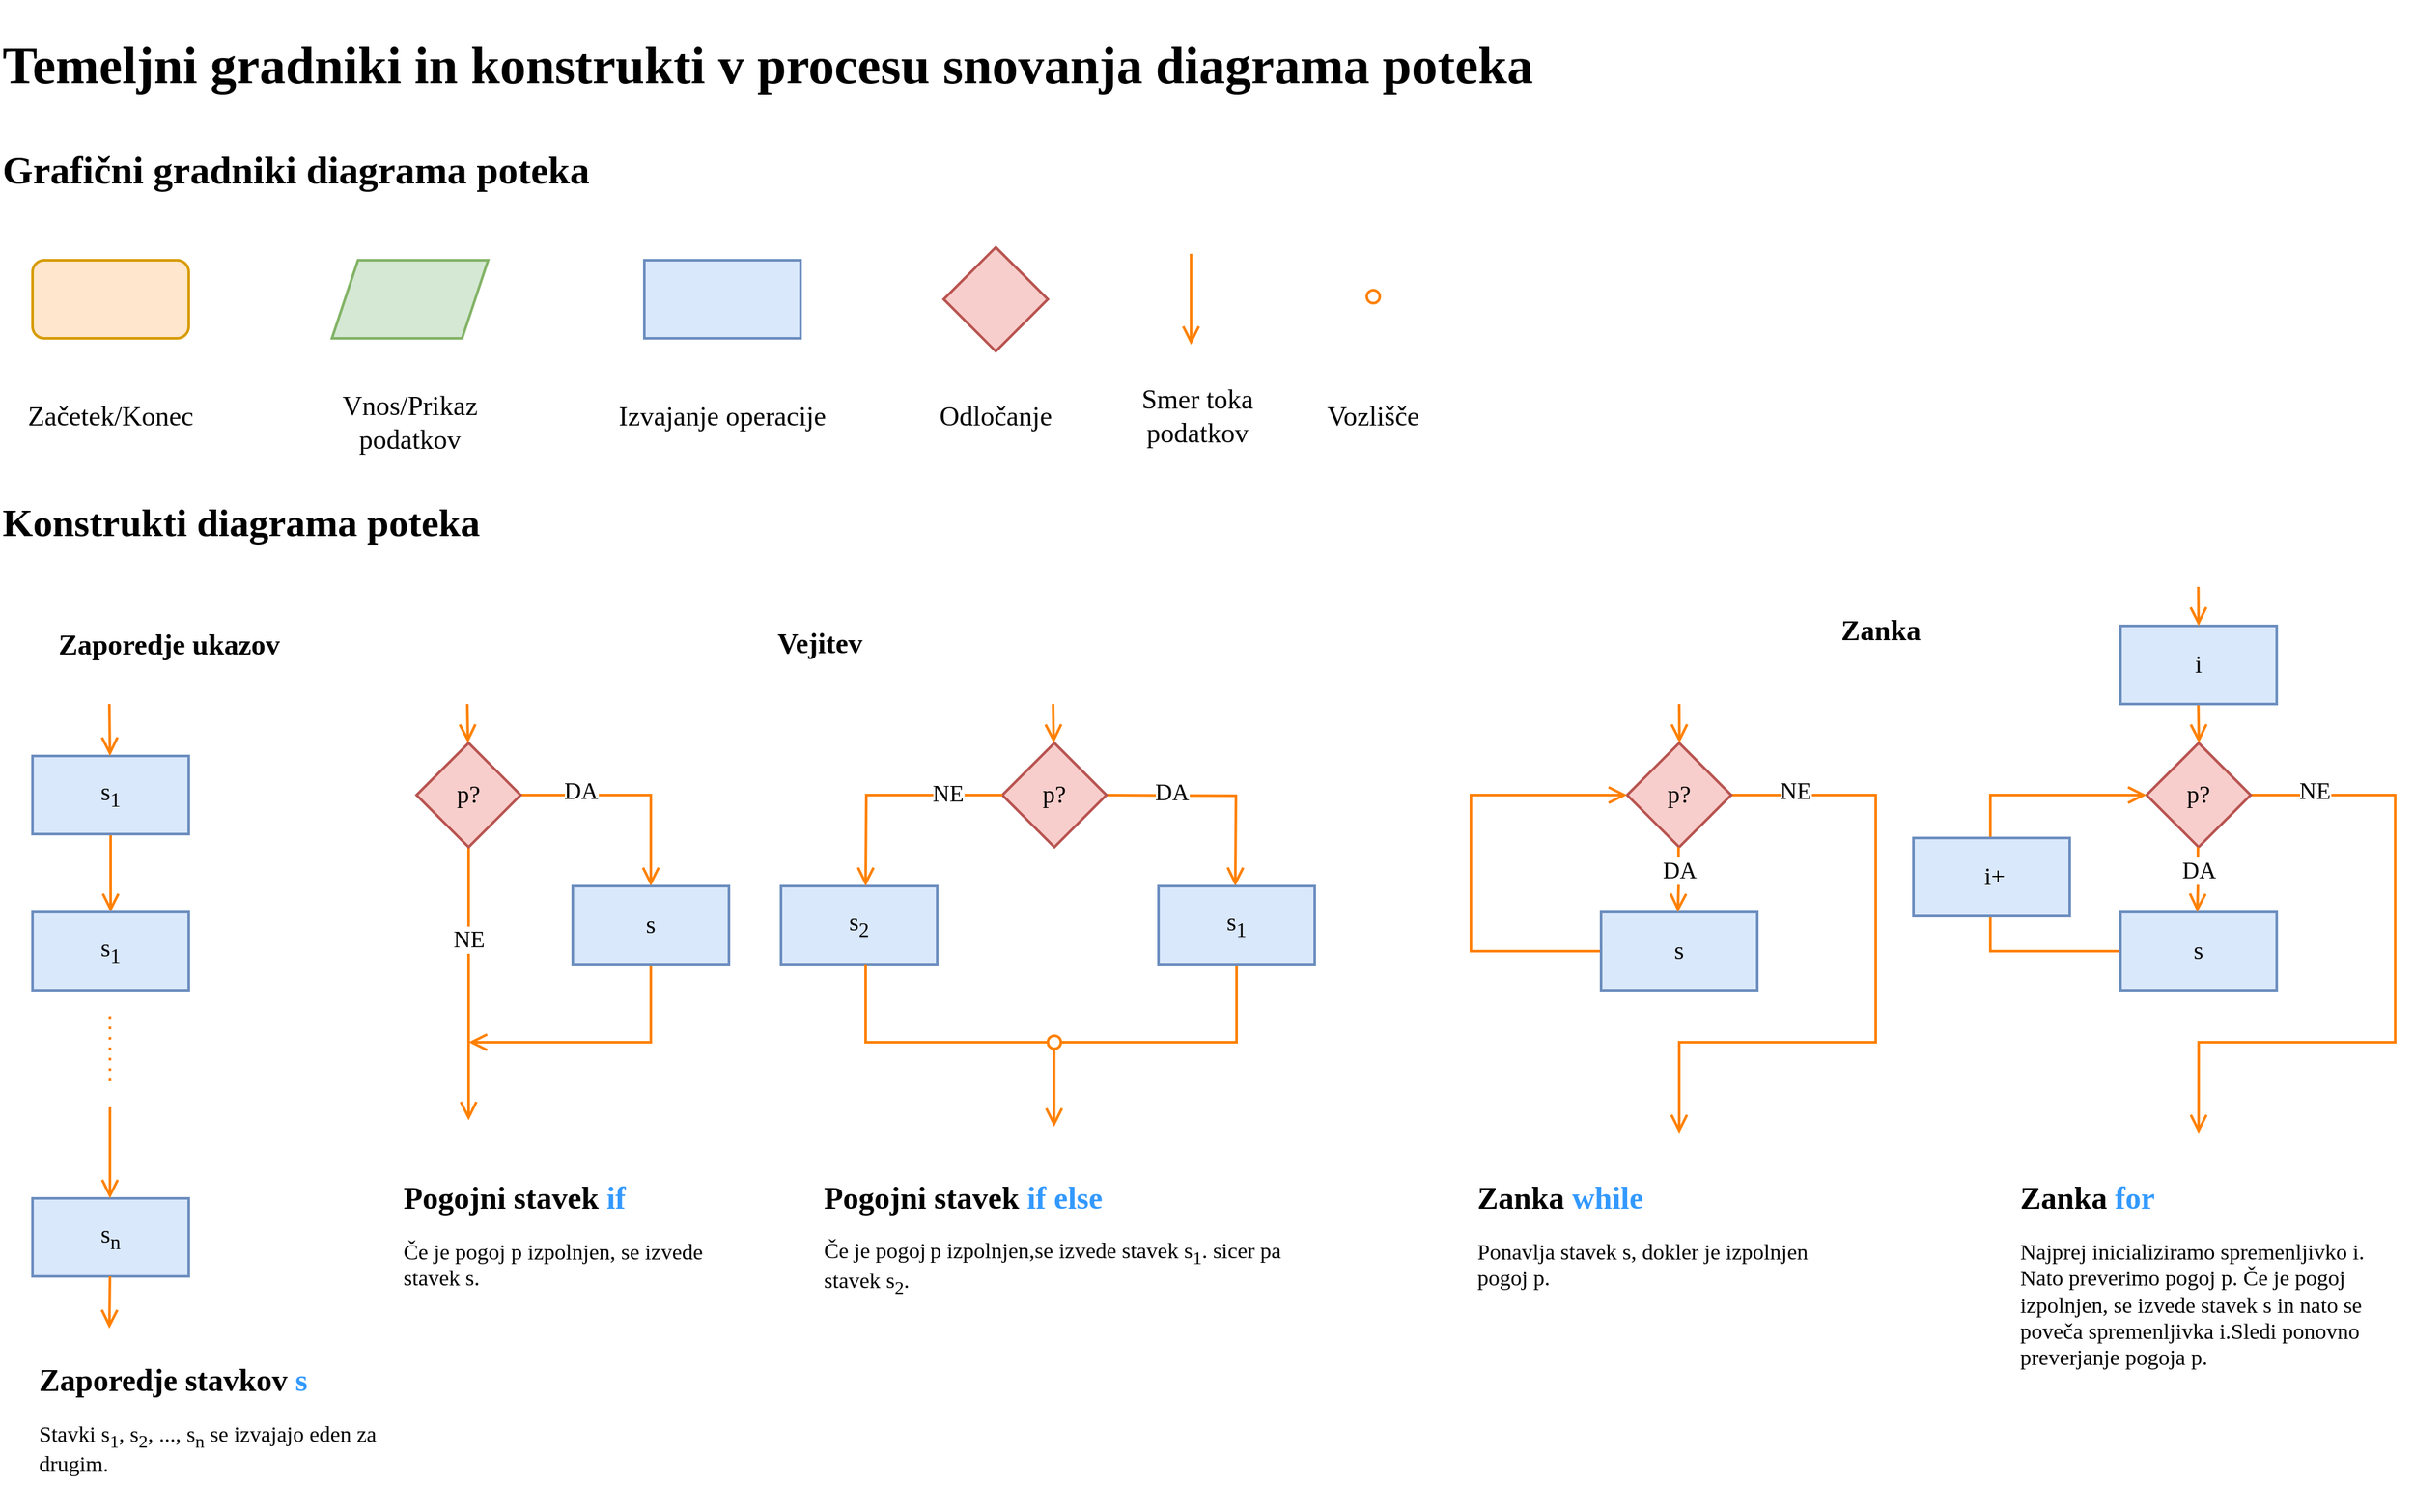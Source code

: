 <mxfile version="22.0.4" type="github">
  <diagram name="Page-1" id="xmLucLTNDA9fvizqHUl4">
    <mxGraphModel dx="2149" dy="1356" grid="1" gridSize="10" guides="1" tooltips="1" connect="1" arrows="1" fold="1" page="1" pageScale="1" pageWidth="1920" pageHeight="1200" math="0" shadow="0">
      <root>
        <mxCell id="0" />
        <mxCell id="1" parent="0" />
        <mxCell id="g0E_oPUi4hRpqpy96bWl-1" value="Temeljni gradniki in konstrukti v procesu snovanja diagrama poteka" style="text;html=1;strokeColor=none;fillColor=none;align=left;verticalAlign=middle;whiteSpace=wrap;rounded=0;fontFamily=Sono;fontSource=https%3A%2F%2Ffonts.googleapis.com%2Fcss%3Ffamily%3DSono;fontSize=40;fontStyle=1" parent="1" vertex="1">
          <mxGeometry x="40" width="1840" height="100" as="geometry" />
        </mxCell>
        <mxCell id="g0E_oPUi4hRpqpy96bWl-4" value="" style="rounded=0;whiteSpace=wrap;html=1;strokeWidth=2;fillColor=#dae8fc;strokeColor=#6c8ebf;" parent="1" vertex="1">
          <mxGeometry x="535" y="200" width="120" height="60" as="geometry" />
        </mxCell>
        <mxCell id="g0E_oPUi4hRpqpy96bWl-5" value="" style="rhombus;whiteSpace=wrap;html=1;fillColor=#f8cecc;strokeColor=#b85450;strokeWidth=2;" parent="1" vertex="1">
          <mxGeometry x="765" y="190" width="80" height="80" as="geometry" />
        </mxCell>
        <mxCell id="g0E_oPUi4hRpqpy96bWl-6" value="" style="endArrow=open;html=1;rounded=0;endSize=10;startSize=10;endFill=0;strokeWidth=2;strokeColor=#FF8000;" parent="1" edge="1">
          <mxGeometry width="50" height="50" relative="1" as="geometry">
            <mxPoint x="955" y="195" as="sourcePoint" />
            <mxPoint x="955" y="265" as="targetPoint" />
          </mxGeometry>
        </mxCell>
        <mxCell id="g0E_oPUi4hRpqpy96bWl-7" value="" style="shape=parallelogram;perimeter=parallelogramPerimeter;whiteSpace=wrap;html=1;fixedSize=1;strokeWidth=2;fillColor=#d5e8d4;strokeColor=#82b366;" parent="1" vertex="1">
          <mxGeometry x="295" y="200" width="120" height="60" as="geometry" />
        </mxCell>
        <mxCell id="g0E_oPUi4hRpqpy96bWl-8" value="" style="rounded=1;whiteSpace=wrap;html=1;strokeWidth=2;fillColor=#ffe6cc;strokeColor=#d79b00;" parent="1" vertex="1">
          <mxGeometry x="65" y="200" width="120" height="60" as="geometry" />
        </mxCell>
        <mxCell id="g0E_oPUi4hRpqpy96bWl-10" value="Začetek/Konec" style="text;html=1;strokeColor=none;fillColor=none;align=center;verticalAlign=middle;whiteSpace=wrap;rounded=0;fontSize=21;fontFamily=Sono;fontSource=https%3A%2F%2Ffonts.googleapis.com%2Fcss%3Ffamily%3DSono;" parent="1" vertex="1">
          <mxGeometry x="40" y="300" width="170" height="40" as="geometry" />
        </mxCell>
        <mxCell id="g0E_oPUi4hRpqpy96bWl-12" value="Vnos/Prikaz&lt;br style=&quot;font-size: 21px;&quot;&gt;podatkov" style="text;html=1;strokeColor=none;fillColor=none;align=center;verticalAlign=middle;whiteSpace=wrap;rounded=0;fontSize=21;fontFamily=Sono;fontSource=https%3A%2F%2Ffonts.googleapis.com%2Fcss%3Ffamily%3DSono;" parent="1" vertex="1">
          <mxGeometry x="270" y="300" width="170" height="50" as="geometry" />
        </mxCell>
        <mxCell id="g0E_oPUi4hRpqpy96bWl-13" value="Izvajanje operacije" style="text;html=1;strokeColor=none;fillColor=none;align=center;verticalAlign=middle;whiteSpace=wrap;rounded=0;fontSize=21;fontFamily=Sono;fontSource=https%3A%2F%2Ffonts.googleapis.com%2Fcss%3Ffamily%3DSono;" parent="1" vertex="1">
          <mxGeometry x="510" y="300" width="170" height="40" as="geometry" />
        </mxCell>
        <mxCell id="g0E_oPUi4hRpqpy96bWl-14" value="Odločanje" style="text;html=1;strokeColor=none;fillColor=none;align=center;verticalAlign=middle;whiteSpace=wrap;rounded=0;fontSize=21;fontFamily=Sono;fontSource=https%3A%2F%2Ffonts.googleapis.com%2Fcss%3Ffamily%3DSono;" parent="1" vertex="1">
          <mxGeometry x="720" y="300" width="170" height="40" as="geometry" />
        </mxCell>
        <mxCell id="g0E_oPUi4hRpqpy96bWl-15" value="Smer toka podatkov" style="text;html=1;strokeColor=none;fillColor=none;align=center;verticalAlign=middle;whiteSpace=wrap;rounded=0;fontSize=21;fontFamily=Sono;fontSource=https%3A%2F%2Ffonts.googleapis.com%2Fcss%3Ffamily%3DSono;" parent="1" vertex="1">
          <mxGeometry x="875" y="300" width="170" height="40" as="geometry" />
        </mxCell>
        <mxCell id="g0E_oPUi4hRpqpy96bWl-16" value="Grafični gradniki diagrama poteka" style="text;html=1;strokeColor=none;fillColor=none;align=left;verticalAlign=middle;whiteSpace=wrap;rounded=0;fontFamily=Sono;fontSource=https%3A%2F%2Ffonts.googleapis.com%2Fcss%3Ffamily%3DSono;fontSize=30;fontStyle=1" parent="1" vertex="1">
          <mxGeometry x="40" y="80" width="680" height="100" as="geometry" />
        </mxCell>
        <mxCell id="g0E_oPUi4hRpqpy96bWl-20" style="edgeStyle=orthogonalEdgeStyle;rounded=0;orthogonalLoop=1;jettySize=auto;html=1;entryX=0.5;entryY=0;entryDx=0;entryDy=0;strokeWidth=2;endSize=10;startSize=10;endArrow=open;endFill=0;strokeColor=#FF8000;" parent="1" source="g0E_oPUi4hRpqpy96bWl-17" target="g0E_oPUi4hRpqpy96bWl-18" edge="1">
          <mxGeometry relative="1" as="geometry" />
        </mxCell>
        <mxCell id="g0E_oPUi4hRpqpy96bWl-17" value="&lt;font style=&quot;font-size: 19px;&quot; data-font-src=&quot;https://fonts.googleapis.com/css?family=Source+Code+Pro&quot; face=&quot;Source Code Pro&quot;&gt;s&lt;sub&gt;1&lt;/sub&gt;&lt;/font&gt;" style="rounded=0;whiteSpace=wrap;html=1;strokeWidth=2;fillColor=#dae8fc;strokeColor=#6c8ebf;" parent="1" vertex="1">
          <mxGeometry x="65" y="581" width="120" height="60" as="geometry" />
        </mxCell>
        <mxCell id="g0E_oPUi4hRpqpy96bWl-18" value="&lt;font style=&quot;font-size: 19px;&quot; data-font-src=&quot;https://fonts.googleapis.com/css?family=Source+Code+Pro&quot; face=&quot;Source Code Pro&quot;&gt;s&lt;sub&gt;1&lt;/sub&gt;&lt;/font&gt;" style="rounded=0;whiteSpace=wrap;html=1;strokeWidth=2;fillColor=#dae8fc;strokeColor=#6c8ebf;" parent="1" vertex="1">
          <mxGeometry x="65" y="701" width="120" height="60" as="geometry" />
        </mxCell>
        <mxCell id="g0E_oPUi4hRpqpy96bWl-19" value="&lt;font style=&quot;font-size: 19px;&quot; data-font-src=&quot;https://fonts.googleapis.com/css?family=Source+Code+Pro&quot; face=&quot;Source Code Pro&quot;&gt;s&lt;sub&gt;n&lt;/sub&gt;&lt;/font&gt;" style="rounded=0;whiteSpace=wrap;html=1;strokeWidth=2;fillColor=#dae8fc;strokeColor=#6c8ebf;" parent="1" vertex="1">
          <mxGeometry x="65" y="921" width="120" height="60" as="geometry" />
        </mxCell>
        <mxCell id="g0E_oPUi4hRpqpy96bWl-21" value="" style="endArrow=open;html=1;rounded=0;endSize=10;startSize=10;endFill=0;strokeWidth=2;strokeColor=#FF8000;" parent="1" edge="1">
          <mxGeometry width="50" height="50" relative="1" as="geometry">
            <mxPoint x="124.47" y="851" as="sourcePoint" />
            <mxPoint x="124.47" y="921" as="targetPoint" />
          </mxGeometry>
        </mxCell>
        <mxCell id="g0E_oPUi4hRpqpy96bWl-22" value="" style="endArrow=none;dashed=1;html=1;dashPattern=1 3;strokeWidth=2;rounded=0;strokeColor=#FF8000;" parent="1" edge="1">
          <mxGeometry width="50" height="50" relative="1" as="geometry">
            <mxPoint x="124.47" y="831" as="sourcePoint" />
            <mxPoint x="124.47" y="781" as="targetPoint" />
          </mxGeometry>
        </mxCell>
        <mxCell id="g0E_oPUi4hRpqpy96bWl-25" style="edgeStyle=orthogonalEdgeStyle;rounded=0;orthogonalLoop=1;jettySize=auto;html=1;entryX=0.5;entryY=0;entryDx=0;entryDy=0;strokeWidth=2;endSize=10;startSize=10;endArrow=open;endFill=0;strokeColor=#FF8000;" parent="1" source="g0E_oPUi4hRpqpy96bWl-23" target="g0E_oPUi4hRpqpy96bWl-24" edge="1">
          <mxGeometry relative="1" as="geometry">
            <Array as="points">
              <mxPoint x="540" y="611" />
            </Array>
          </mxGeometry>
        </mxCell>
        <mxCell id="g0E_oPUi4hRpqpy96bWl-58" value="&lt;font style=&quot;font-size: 18px;&quot; data-font-src=&quot;https://fonts.googleapis.com/css?family=Source+Code+Pro&quot; face=&quot;Source Code Pro&quot;&gt;DA&lt;/font&gt;" style="edgeLabel;html=1;align=center;verticalAlign=middle;resizable=0;points=[];" parent="g0E_oPUi4hRpqpy96bWl-25" vertex="1" connectable="0">
          <mxGeometry x="-0.464" y="1" relative="1" as="geometry">
            <mxPoint y="-2" as="offset" />
          </mxGeometry>
        </mxCell>
        <mxCell id="g0E_oPUi4hRpqpy96bWl-26" style="edgeStyle=orthogonalEdgeStyle;rounded=0;orthogonalLoop=1;jettySize=auto;html=1;strokeWidth=2;endSize=10;startSize=10;endArrow=open;endFill=0;strokeColor=#FF8000;" parent="1" source="g0E_oPUi4hRpqpy96bWl-23" edge="1">
          <mxGeometry relative="1" as="geometry">
            <mxPoint x="400" y="861" as="targetPoint" />
          </mxGeometry>
        </mxCell>
        <mxCell id="g0E_oPUi4hRpqpy96bWl-61" value="NE" style="edgeLabel;html=1;align=center;verticalAlign=middle;resizable=0;points=[];fontSize=18;fontFamily=Source Code Pro;fontSource=https%3A%2F%2Ffonts.googleapis.com%2Fcss%3Ffamily%3DSource%2BCode%2BPro;" parent="g0E_oPUi4hRpqpy96bWl-26" vertex="1" connectable="0">
          <mxGeometry x="-0.33" relative="1" as="geometry">
            <mxPoint as="offset" />
          </mxGeometry>
        </mxCell>
        <mxCell id="g0E_oPUi4hRpqpy96bWl-23" value="&lt;font style=&quot;font-size: 19px;&quot; data-font-src=&quot;https://fonts.googleapis.com/css?family=Source+Code+Pro&quot; face=&quot;Source Code Pro&quot;&gt;p?&lt;/font&gt;" style="rhombus;whiteSpace=wrap;html=1;fillColor=#f8cecc;strokeColor=#b85450;strokeWidth=2;" parent="1" vertex="1">
          <mxGeometry x="360" y="571" width="80" height="80" as="geometry" />
        </mxCell>
        <mxCell id="g0E_oPUi4hRpqpy96bWl-31" style="edgeStyle=orthogonalEdgeStyle;rounded=0;orthogonalLoop=1;jettySize=auto;html=1;exitX=0.5;exitY=1;exitDx=0;exitDy=0;strokeWidth=2;endSize=10;startSize=10;endArrow=open;endFill=0;strokeColor=#FF8000;" parent="1" source="g0E_oPUi4hRpqpy96bWl-24" edge="1">
          <mxGeometry relative="1" as="geometry">
            <mxPoint x="400" y="801" as="targetPoint" />
            <Array as="points">
              <mxPoint x="540" y="801" />
            </Array>
          </mxGeometry>
        </mxCell>
        <mxCell id="g0E_oPUi4hRpqpy96bWl-24" value="&lt;font style=&quot;font-size: 19px;&quot; data-font-src=&quot;https://fonts.googleapis.com/css?family=Source+Code+Pro&quot; face=&quot;Source Code Pro&quot;&gt;s&lt;/font&gt;" style="rounded=0;whiteSpace=wrap;html=1;strokeWidth=2;fillColor=#dae8fc;strokeColor=#6c8ebf;" parent="1" vertex="1">
          <mxGeometry x="480" y="681" width="120" height="60" as="geometry" />
        </mxCell>
        <mxCell id="g0E_oPUi4hRpqpy96bWl-32" value="" style="endArrow=open;html=1;rounded=0;endSize=10;startSize=10;endFill=0;strokeWidth=2;strokeColor=#FF8000;" parent="1" edge="1">
          <mxGeometry width="50" height="50" relative="1" as="geometry">
            <mxPoint x="399" y="541" as="sourcePoint" />
            <mxPoint x="399.47" y="571" as="targetPoint" />
          </mxGeometry>
        </mxCell>
        <mxCell id="g0E_oPUi4hRpqpy96bWl-33" value="" style="endArrow=open;html=1;rounded=0;endSize=10;startSize=10;endFill=0;strokeWidth=2;strokeColor=#FF8000;" parent="1" edge="1">
          <mxGeometry width="50" height="50" relative="1" as="geometry">
            <mxPoint x="124" y="541" as="sourcePoint" />
            <mxPoint x="124.47" y="581" as="targetPoint" />
          </mxGeometry>
        </mxCell>
        <mxCell id="g0E_oPUi4hRpqpy96bWl-35" value="" style="endArrow=open;html=1;rounded=0;endSize=10;startSize=10;endFill=0;strokeWidth=2;strokeColor=#FF8000;" parent="1" edge="1">
          <mxGeometry width="50" height="50" relative="1" as="geometry">
            <mxPoint x="124.47" y="981" as="sourcePoint" />
            <mxPoint x="124" y="1021" as="targetPoint" />
          </mxGeometry>
        </mxCell>
        <mxCell id="g0E_oPUi4hRpqpy96bWl-36" value="" style="edgeStyle=orthogonalEdgeStyle;rounded=0;orthogonalLoop=1;jettySize=auto;html=1;entryX=0.5;entryY=0;entryDx=0;entryDy=0;strokeWidth=2;endSize=10;startSize=10;endArrow=open;endFill=0;strokeColor=#FF8000;fontSize=18;fontFamily=Source Code Pro;fontSource=https%3A%2F%2Ffonts.googleapis.com%2Fcss%3Ffamily%3DSource%2BCode%2BPro;" parent="1" edge="1">
          <mxGeometry x="-0.406" relative="1" as="geometry">
            <mxPoint x="889" y="611" as="sourcePoint" />
            <mxPoint x="989" y="681" as="targetPoint" />
            <mxPoint as="offset" />
          </mxGeometry>
        </mxCell>
        <mxCell id="g0E_oPUi4hRpqpy96bWl-60" value="DA" style="edgeLabel;html=1;align=center;verticalAlign=middle;resizable=0;points=[];fontSize=18;fontFamily=Source Code Pro;fontSource=https%3A%2F%2Ffonts.googleapis.com%2Fcss%3Ffamily%3DSource%2BCode%2BPro;" parent="g0E_oPUi4hRpqpy96bWl-36" vertex="1" connectable="0">
          <mxGeometry x="0.024" y="1" relative="1" as="geometry">
            <mxPoint x="-36" y="-2" as="offset" />
          </mxGeometry>
        </mxCell>
        <mxCell id="g0E_oPUi4hRpqpy96bWl-37" style="edgeStyle=orthogonalEdgeStyle;rounded=0;orthogonalLoop=1;jettySize=auto;html=1;strokeWidth=2;endSize=10;startSize=10;endArrow=open;endFill=0;strokeColor=#FF8000;" parent="1" edge="1">
          <mxGeometry relative="1" as="geometry">
            <mxPoint x="849.79" y="866" as="targetPoint" />
            <mxPoint x="849.79" y="806" as="sourcePoint" />
          </mxGeometry>
        </mxCell>
        <mxCell id="g0E_oPUi4hRpqpy96bWl-38" value="&lt;font style=&quot;font-size: 19px;&quot; data-font-src=&quot;https://fonts.googleapis.com/css?family=Source+Code+Pro&quot; face=&quot;Source Code Pro&quot;&gt;p?&lt;/font&gt;" style="rhombus;whiteSpace=wrap;html=1;fillColor=#f8cecc;strokeColor=#b85450;strokeWidth=2;" parent="1" vertex="1">
          <mxGeometry x="810" y="571" width="80" height="80" as="geometry" />
        </mxCell>
        <mxCell id="g0E_oPUi4hRpqpy96bWl-39" style="edgeStyle=orthogonalEdgeStyle;rounded=0;orthogonalLoop=1;jettySize=auto;html=1;exitX=0.5;exitY=1;exitDx=0;exitDy=0;strokeWidth=2;endSize=10;startSize=10;endArrow=none;endFill=0;strokeColor=#FF8000;" parent="1" source="g0E_oPUi4hRpqpy96bWl-40" edge="1">
          <mxGeometry relative="1" as="geometry">
            <mxPoint x="850" y="801" as="targetPoint" />
            <Array as="points">
              <mxPoint x="990" y="801" />
            </Array>
          </mxGeometry>
        </mxCell>
        <mxCell id="g0E_oPUi4hRpqpy96bWl-40" value="&lt;font style=&quot;font-size: 19px;&quot; data-font-src=&quot;https://fonts.googleapis.com/css?family=Source+Code+Pro&quot; face=&quot;Source Code Pro&quot;&gt;s&lt;sub&gt;1&lt;/sub&gt;&lt;/font&gt;" style="rounded=0;whiteSpace=wrap;html=1;strokeWidth=2;fillColor=#dae8fc;strokeColor=#6c8ebf;" parent="1" vertex="1">
          <mxGeometry x="930" y="681" width="120" height="60" as="geometry" />
        </mxCell>
        <mxCell id="g0E_oPUi4hRpqpy96bWl-41" value="" style="endArrow=open;html=1;rounded=0;endSize=10;startSize=10;endFill=0;strokeWidth=2;strokeColor=#FF8000;" parent="1" edge="1">
          <mxGeometry width="50" height="50" relative="1" as="geometry">
            <mxPoint x="849" y="541" as="sourcePoint" />
            <mxPoint x="849.47" y="571" as="targetPoint" />
          </mxGeometry>
        </mxCell>
        <mxCell id="g0E_oPUi4hRpqpy96bWl-42" value="&lt;font style=&quot;font-size: 19px;&quot; data-font-src=&quot;https://fonts.googleapis.com/css?family=Source+Code+Pro&quot; face=&quot;Source Code Pro&quot;&gt;s&lt;sub&gt;2&lt;/sub&gt;&lt;/font&gt;" style="rounded=0;whiteSpace=wrap;html=1;strokeWidth=2;fillColor=#dae8fc;strokeColor=#6c8ebf;" parent="1" vertex="1">
          <mxGeometry x="640" y="681" width="120" height="60" as="geometry" />
        </mxCell>
        <mxCell id="g0E_oPUi4hRpqpy96bWl-43" value="" style="ellipse;whiteSpace=wrap;html=1;aspect=fixed;strokeWidth=2;strokeColor=#FF8000;" parent="1" vertex="1">
          <mxGeometry x="845" y="796" width="10" height="10" as="geometry" />
        </mxCell>
        <mxCell id="g0E_oPUi4hRpqpy96bWl-49" value="" style="ellipse;whiteSpace=wrap;html=1;aspect=fixed;strokeWidth=2;strokeColor=#FF8000;" parent="1" vertex="1">
          <mxGeometry x="1090" y="223" width="10" height="10" as="geometry" />
        </mxCell>
        <mxCell id="g0E_oPUi4hRpqpy96bWl-52" value="Vozlišče" style="text;html=1;strokeColor=none;fillColor=none;align=center;verticalAlign=middle;whiteSpace=wrap;rounded=0;fontSize=21;fontFamily=Sono;fontSource=https%3A%2F%2Ffonts.googleapis.com%2Fcss%3Ffamily%3DSono;" parent="1" vertex="1">
          <mxGeometry x="1010" y="300" width="170" height="40" as="geometry" />
        </mxCell>
        <mxCell id="g0E_oPUi4hRpqpy96bWl-53" style="edgeStyle=orthogonalEdgeStyle;rounded=0;orthogonalLoop=1;jettySize=auto;html=1;entryX=0.5;entryY=0;entryDx=0;entryDy=0;strokeWidth=2;endSize=10;startSize=10;endArrow=open;endFill=0;strokeColor=#FF8000;exitX=0;exitY=0.5;exitDx=0;exitDy=0;" parent="1" source="g0E_oPUi4hRpqpy96bWl-38" edge="1">
          <mxGeometry relative="1" as="geometry">
            <mxPoint x="805" y="610.996" as="sourcePoint" />
            <mxPoint x="705" y="680.996" as="targetPoint" />
          </mxGeometry>
        </mxCell>
        <mxCell id="g0E_oPUi4hRpqpy96bWl-57" value="&lt;font style=&quot;font-size: 18px;&quot; data-font-src=&quot;https://fonts.googleapis.com/css?family=Source+Code+Pro&quot; face=&quot;Source Code Pro&quot;&gt;NE&lt;/font&gt;" style="edgeLabel;html=1;align=center;verticalAlign=middle;resizable=0;points=[];" parent="g0E_oPUi4hRpqpy96bWl-53" vertex="1" connectable="0">
          <mxGeometry x="-0.521" y="1" relative="1" as="geometry">
            <mxPoint y="-2" as="offset" />
          </mxGeometry>
        </mxCell>
        <mxCell id="g0E_oPUi4hRpqpy96bWl-54" style="edgeStyle=orthogonalEdgeStyle;rounded=0;orthogonalLoop=1;jettySize=auto;html=1;exitX=0.5;exitY=1;exitDx=0;exitDy=0;strokeWidth=2;endSize=10;startSize=10;endArrow=none;endFill=0;strokeColor=#FF8000;" parent="1" edge="1">
          <mxGeometry relative="1" as="geometry">
            <mxPoint x="845" y="801" as="targetPoint" />
            <mxPoint x="705" y="741" as="sourcePoint" />
            <Array as="points">
              <mxPoint x="705" y="801" />
            </Array>
          </mxGeometry>
        </mxCell>
        <mxCell id="g0E_oPUi4hRpqpy96bWl-67" style="edgeStyle=orthogonalEdgeStyle;rounded=0;orthogonalLoop=1;jettySize=auto;html=1;strokeWidth=2;strokeColor=#FF8000;endArrow=open;endFill=0;endSize=10;startSize=10;" parent="1" source="g0E_oPUi4hRpqpy96bWl-55" edge="1">
          <mxGeometry relative="1" as="geometry">
            <mxPoint x="1330" y="871" as="targetPoint" />
            <Array as="points">
              <mxPoint x="1481" y="611" />
              <mxPoint x="1481" y="801" />
              <mxPoint x="1330" y="801" />
            </Array>
          </mxGeometry>
        </mxCell>
        <mxCell id="g0E_oPUi4hRpqpy96bWl-69" value="NE" style="edgeLabel;html=1;align=center;verticalAlign=middle;resizable=0;points=[];fontSize=18;fontFamily=Source Code Pro;fontSource=https%3A%2F%2Ffonts.googleapis.com%2Fcss%3Ffamily%3DSource%2BCode%2BPro;" parent="g0E_oPUi4hRpqpy96bWl-67" vertex="1" connectable="0">
          <mxGeometry x="-0.813" y="1" relative="1" as="geometry">
            <mxPoint y="-2" as="offset" />
          </mxGeometry>
        </mxCell>
        <mxCell id="g0E_oPUi4hRpqpy96bWl-55" value="&lt;font style=&quot;font-size: 19px;&quot; data-font-src=&quot;https://fonts.googleapis.com/css?family=Source+Code+Pro&quot; face=&quot;Source Code Pro&quot;&gt;p?&lt;/font&gt;" style="rhombus;whiteSpace=wrap;html=1;fillColor=#f8cecc;strokeColor=#b85450;strokeWidth=2;" parent="1" vertex="1">
          <mxGeometry x="1290" y="571" width="80" height="80" as="geometry" />
        </mxCell>
        <mxCell id="g0E_oPUi4hRpqpy96bWl-65" style="edgeStyle=orthogonalEdgeStyle;rounded=0;orthogonalLoop=1;jettySize=auto;html=1;entryX=0;entryY=0.5;entryDx=0;entryDy=0;strokeWidth=2;endSize=10;startSize=10;strokeColor=#FF8000;endArrow=open;endFill=0;" parent="1" source="g0E_oPUi4hRpqpy96bWl-62" target="g0E_oPUi4hRpqpy96bWl-55" edge="1">
          <mxGeometry relative="1" as="geometry">
            <mxPoint x="1280" y="611" as="targetPoint" />
            <Array as="points">
              <mxPoint x="1170" y="731" />
              <mxPoint x="1170" y="611" />
            </Array>
          </mxGeometry>
        </mxCell>
        <mxCell id="g0E_oPUi4hRpqpy96bWl-62" value="&lt;font style=&quot;font-size: 19px;&quot; data-font-src=&quot;https://fonts.googleapis.com/css?family=Source+Code+Pro&quot; face=&quot;Source Code Pro&quot;&gt;s&lt;/font&gt;" style="rounded=0;whiteSpace=wrap;html=1;strokeWidth=2;fillColor=#dae8fc;strokeColor=#6c8ebf;" parent="1" vertex="1">
          <mxGeometry x="1270" y="701" width="120" height="60" as="geometry" />
        </mxCell>
        <mxCell id="g0E_oPUi4hRpqpy96bWl-63" style="edgeStyle=orthogonalEdgeStyle;rounded=0;orthogonalLoop=1;jettySize=auto;html=1;strokeWidth=2;endSize=10;startSize=10;endArrow=open;endFill=0;strokeColor=#FF8000;" parent="1" edge="1">
          <mxGeometry relative="1" as="geometry">
            <mxPoint x="1329.47" y="651" as="sourcePoint" />
            <mxPoint x="1329" y="701" as="targetPoint" />
            <Array as="points">
              <mxPoint x="1329.47" y="681" />
              <mxPoint x="1329.47" y="681" />
            </Array>
          </mxGeometry>
        </mxCell>
        <mxCell id="g0E_oPUi4hRpqpy96bWl-64" value="DA" style="edgeLabel;html=1;align=center;verticalAlign=middle;resizable=0;points=[];fontSize=18;fontFamily=Source Code Pro;fontSource=https%3A%2F%2Ffonts.googleapis.com%2Fcss%3Ffamily%3DSource%2BCode%2BPro;" parent="g0E_oPUi4hRpqpy96bWl-63" vertex="1" connectable="0">
          <mxGeometry x="-0.263" relative="1" as="geometry">
            <mxPoint y="-1" as="offset" />
          </mxGeometry>
        </mxCell>
        <mxCell id="g0E_oPUi4hRpqpy96bWl-66" value="" style="endArrow=open;html=1;rounded=0;endSize=10;startSize=10;endFill=0;strokeWidth=2;strokeColor=#FF8000;" parent="1" edge="1">
          <mxGeometry width="50" height="50" relative="1" as="geometry">
            <mxPoint x="1330" y="541" as="sourcePoint" />
            <mxPoint x="1330.21" y="571" as="targetPoint" />
          </mxGeometry>
        </mxCell>
        <mxCell id="g0E_oPUi4hRpqpy96bWl-70" style="edgeStyle=orthogonalEdgeStyle;rounded=0;orthogonalLoop=1;jettySize=auto;html=1;strokeWidth=2;strokeColor=#FF8000;endArrow=open;endFill=0;endSize=10;startSize=10;" parent="1" source="g0E_oPUi4hRpqpy96bWl-72" edge="1">
          <mxGeometry relative="1" as="geometry">
            <mxPoint x="1729.05" y="871" as="targetPoint" />
            <Array as="points">
              <mxPoint x="1880.05" y="611" />
              <mxPoint x="1880.05" y="801" />
              <mxPoint x="1729.05" y="801" />
            </Array>
          </mxGeometry>
        </mxCell>
        <mxCell id="g0E_oPUi4hRpqpy96bWl-71" value="NE" style="edgeLabel;html=1;align=center;verticalAlign=middle;resizable=0;points=[];fontSize=18;fontFamily=Source Code Pro;fontSource=https%3A%2F%2Ffonts.googleapis.com%2Fcss%3Ffamily%3DSource%2BCode%2BPro;" parent="g0E_oPUi4hRpqpy96bWl-70" vertex="1" connectable="0">
          <mxGeometry x="-0.813" y="1" relative="1" as="geometry">
            <mxPoint y="-2" as="offset" />
          </mxGeometry>
        </mxCell>
        <mxCell id="g0E_oPUi4hRpqpy96bWl-72" value="&lt;font style=&quot;font-size: 19px;&quot; data-font-src=&quot;https://fonts.googleapis.com/css?family=Source+Code+Pro&quot; face=&quot;Source Code Pro&quot;&gt;p?&lt;/font&gt;" style="rhombus;whiteSpace=wrap;html=1;fillColor=#f8cecc;strokeColor=#b85450;strokeWidth=2;" parent="1" vertex="1">
          <mxGeometry x="1689.05" y="571" width="80" height="80" as="geometry" />
        </mxCell>
        <mxCell id="g0E_oPUi4hRpqpy96bWl-73" style="edgeStyle=orthogonalEdgeStyle;rounded=0;orthogonalLoop=1;jettySize=auto;html=1;entryX=0;entryY=0.5;entryDx=0;entryDy=0;strokeWidth=2;endSize=10;startSize=10;strokeColor=#FF8000;endArrow=open;endFill=0;" parent="1" source="g0E_oPUi4hRpqpy96bWl-74" target="g0E_oPUi4hRpqpy96bWl-72" edge="1">
          <mxGeometry relative="1" as="geometry">
            <mxPoint x="1679.05" y="611" as="targetPoint" />
            <Array as="points">
              <mxPoint x="1569.05" y="731" />
              <mxPoint x="1569.05" y="611" />
            </Array>
          </mxGeometry>
        </mxCell>
        <mxCell id="g0E_oPUi4hRpqpy96bWl-74" value="&lt;font style=&quot;font-size: 19px;&quot; data-font-src=&quot;https://fonts.googleapis.com/css?family=Source+Code+Pro&quot; face=&quot;Source Code Pro&quot;&gt;s&lt;/font&gt;" style="rounded=0;whiteSpace=wrap;html=1;strokeWidth=2;fillColor=#dae8fc;strokeColor=#6c8ebf;" parent="1" vertex="1">
          <mxGeometry x="1669.05" y="701" width="120" height="60" as="geometry" />
        </mxCell>
        <mxCell id="g0E_oPUi4hRpqpy96bWl-75" style="edgeStyle=orthogonalEdgeStyle;rounded=0;orthogonalLoop=1;jettySize=auto;html=1;strokeWidth=2;endSize=10;startSize=10;endArrow=open;endFill=0;strokeColor=#FF8000;" parent="1" edge="1">
          <mxGeometry relative="1" as="geometry">
            <mxPoint x="1728.52" y="651" as="sourcePoint" />
            <mxPoint x="1728.05" y="701" as="targetPoint" />
            <Array as="points">
              <mxPoint x="1728.52" y="681" />
              <mxPoint x="1728.52" y="681" />
            </Array>
          </mxGeometry>
        </mxCell>
        <mxCell id="g0E_oPUi4hRpqpy96bWl-76" value="DA" style="edgeLabel;html=1;align=center;verticalAlign=middle;resizable=0;points=[];fontSize=18;fontFamily=Source Code Pro;fontSource=https%3A%2F%2Ffonts.googleapis.com%2Fcss%3Ffamily%3DSource%2BCode%2BPro;" parent="g0E_oPUi4hRpqpy96bWl-75" vertex="1" connectable="0">
          <mxGeometry x="-0.263" relative="1" as="geometry">
            <mxPoint y="-1" as="offset" />
          </mxGeometry>
        </mxCell>
        <mxCell id="g0E_oPUi4hRpqpy96bWl-77" value="" style="endArrow=open;html=1;rounded=0;endSize=10;startSize=10;endFill=0;strokeWidth=2;strokeColor=#FF8000;" parent="1" edge="1">
          <mxGeometry width="50" height="50" relative="1" as="geometry">
            <mxPoint x="1728.79" y="541" as="sourcePoint" />
            <mxPoint x="1729.26" y="571" as="targetPoint" />
          </mxGeometry>
        </mxCell>
        <mxCell id="g0E_oPUi4hRpqpy96bWl-78" value="&lt;font style=&quot;font-size: 19px;&quot; data-font-src=&quot;https://fonts.googleapis.com/css?family=Source+Code+Pro&quot; face=&quot;Source Code Pro&quot;&gt;i&lt;/font&gt;" style="rounded=0;whiteSpace=wrap;html=1;strokeWidth=2;fillColor=#dae8fc;strokeColor=#6c8ebf;" parent="1" vertex="1">
          <mxGeometry x="1669.05" y="481" width="120" height="60" as="geometry" />
        </mxCell>
        <mxCell id="g0E_oPUi4hRpqpy96bWl-79" value="" style="endArrow=open;html=1;rounded=0;endSize=10;startSize=10;endFill=0;strokeWidth=2;strokeColor=#FF8000;" parent="1" edge="1">
          <mxGeometry width="50" height="50" relative="1" as="geometry">
            <mxPoint x="1728.79" y="451" as="sourcePoint" />
            <mxPoint x="1729" y="481" as="targetPoint" />
          </mxGeometry>
        </mxCell>
        <mxCell id="g0E_oPUi4hRpqpy96bWl-80" value="&lt;font style=&quot;font-size: 19px;&quot; data-font-src=&quot;https://fonts.googleapis.com/css?family=Source+Code+Pro&quot; face=&quot;Source Code Pro&quot;&gt;&amp;nbsp;i+&lt;/font&gt;" style="rounded=0;whiteSpace=wrap;html=1;strokeWidth=2;fillColor=#dae8fc;strokeColor=#6c8ebf;" parent="1" vertex="1">
          <mxGeometry x="1510" y="644" width="120" height="60" as="geometry" />
        </mxCell>
        <mxCell id="g0E_oPUi4hRpqpy96bWl-81" value="Zaporedje ukazov" style="text;strokeColor=none;align=center;fillColor=none;html=1;verticalAlign=middle;whiteSpace=wrap;rounded=0;fontFamily=Sono;fontSource=https%3A%2F%2Ffonts.googleapis.com%2Fcss%3Ffamily%3DSono;fontSize=22;fontStyle=1" parent="1" vertex="1">
          <mxGeometry x="40" y="481" width="260" height="30" as="geometry" />
        </mxCell>
        <mxCell id="g0E_oPUi4hRpqpy96bWl-82" value="Vejitev" style="text;strokeColor=none;align=center;fillColor=none;html=1;verticalAlign=middle;whiteSpace=wrap;rounded=0;fontFamily=Sono;fontSource=https%3A%2F%2Ffonts.googleapis.com%2Fcss%3Ffamily%3DSono;fontSize=22;fontStyle=1" parent="1" vertex="1">
          <mxGeometry x="640" y="480" width="60" height="30" as="geometry" />
        </mxCell>
        <mxCell id="g0E_oPUi4hRpqpy96bWl-83" value="Zanka" style="text;strokeColor=none;align=center;fillColor=none;html=1;verticalAlign=middle;whiteSpace=wrap;rounded=0;fontFamily=Sono;fontSource=https%3A%2F%2Ffonts.googleapis.com%2Fcss%3Ffamily%3DSono;fontSize=22;fontStyle=1" parent="1" vertex="1">
          <mxGeometry x="1455" y="470" width="60" height="30" as="geometry" />
        </mxCell>
        <mxCell id="g0E_oPUi4hRpqpy96bWl-88" value="&lt;h1&gt;&lt;font data-font-src=&quot;https://fonts.googleapis.com/css?family=Source+Code+Pro&quot;&gt;Pogojni stavek &lt;font data-font-src=&quot;https://fonts.googleapis.com/css?family=Source+Code+Pro&quot; face=&quot;Source Code Pro&quot; color=&quot;#3399ff&quot;&gt;if&lt;/font&gt;&lt;/font&gt;&lt;/h1&gt;&lt;p style=&quot;font-size: 17px;&quot;&gt;&lt;font style=&quot;font-size: 17px;&quot; data-font-src=&quot;https://fonts.googleapis.com/css?family=Source+Code+Pro&quot;&gt;&lt;font style=&quot;font-size: 17px;&quot;&gt;Če je pogoj p izpolnjen, se izvede stavek s&lt;/font&gt;&lt;font style=&quot;font-size: 17px;&quot;&gt;.&lt;/font&gt;&lt;/font&gt;&lt;/p&gt;" style="text;html=1;strokeColor=none;fillColor=none;spacing=5;spacingTop=-20;whiteSpace=wrap;overflow=hidden;rounded=0;fontFamily=Sono;fontSource=https%3A%2F%2Ffonts.googleapis.com%2Fcss%3Ffamily%3DSono;" parent="1" vertex="1">
          <mxGeometry x="345" y="901" width="285" height="120" as="geometry" />
        </mxCell>
        <mxCell id="g0E_oPUi4hRpqpy96bWl-89" value="&lt;h1&gt;&lt;font data-font-src=&quot;https://fonts.googleapis.com/css?family=Source+Code+Pro&quot;&gt;Pogojni stavek &lt;font data-font-src=&quot;https://fonts.googleapis.com/css?family=Source+Code+Pro&quot; face=&quot;Source Code Pro&quot; color=&quot;#3399ff&quot;&gt;if else&lt;/font&gt;&lt;/font&gt;&lt;/h1&gt;&lt;p&gt;&lt;font data-font-src=&quot;https://fonts.googleapis.com/css?family=Source+Code+Pro&quot;&gt;&lt;font style=&quot;font-size: 17px;&quot;&gt;Če je pogoj&lt;/font&gt;&lt;font size=&quot;2&quot;&gt;&amp;nbsp;&lt;/font&gt;&lt;span style=&quot;font-size: 17px; border-color: var(--border-color);&quot;&gt;p&lt;/span&gt;&lt;i style=&quot;font-size: 17px; border-color: var(--border-color);&quot;&gt;&amp;nbsp;&lt;/i&gt;&lt;span style=&quot;font-size: 17px;&quot;&gt;izpolnjen,&lt;/span&gt;&lt;/font&gt;&lt;span style=&quot;font-size: 17px;&quot;&gt;se izvede stavek&amp;nbsp;&lt;/span&gt;&lt;span style=&quot;font-size: 17px; border-color: var(--border-color);&quot;&gt;s&lt;sub style=&quot;border-color: var(--border-color);&quot;&gt;1&lt;/sub&gt;&lt;/span&gt;&lt;span style=&quot;font-size: 17px;&quot;&gt;. sicer pa stavek&amp;nbsp;&lt;/span&gt;&lt;span style=&quot;font-size: 17px; border-color: var(--border-color);&quot;&gt;s&lt;sub style=&quot;border-color: var(--border-color);&quot;&gt;2&lt;/sub&gt;&lt;/span&gt;&lt;span style=&quot;font-size: 17px;&quot;&gt;.&lt;/span&gt;&lt;/p&gt;" style="text;html=1;strokeColor=none;fillColor=none;spacing=5;spacingTop=-20;whiteSpace=wrap;overflow=hidden;rounded=0;fontFamily=Sono;fontSource=https%3A%2F%2Ffonts.googleapis.com%2Fcss%3Ffamily%3DSono;" parent="1" vertex="1">
          <mxGeometry x="667.5" y="901" width="365" height="150" as="geometry" />
        </mxCell>
        <mxCell id="g0E_oPUi4hRpqpy96bWl-90" value="&lt;h1&gt;&lt;font data-font-src=&quot;https://fonts.googleapis.com/css?family=Source+Code+Pro&quot;&gt;Zanka&amp;nbsp;&lt;font data-font-src=&quot;https://fonts.googleapis.com/css?family=Source+Code+Pro&quot; face=&quot;Source Code Pro&quot; color=&quot;#3399ff&quot;&gt;while&lt;/font&gt;&lt;/font&gt;&lt;/h1&gt;&lt;p style=&quot;font-size: 17px;&quot;&gt;&lt;font style=&quot;font-size: 17px;&quot; data-font-src=&quot;https://fonts.googleapis.com/css?family=Source+Code+Pro&quot;&gt;&lt;font style=&quot;font-size: 17px;&quot;&gt;Ponavlja stavek s, dokler je izpolnjen pogoj p&lt;/font&gt;&lt;font style=&quot;font-size: 17px;&quot;&gt;.&lt;/font&gt;&lt;/font&gt;&lt;/p&gt;" style="text;html=1;strokeColor=none;fillColor=none;spacing=5;spacingTop=-20;whiteSpace=wrap;overflow=hidden;rounded=0;fontFamily=Sono;fontSource=https%3A%2F%2Ffonts.googleapis.com%2Fcss%3Ffamily%3DSono;" parent="1" vertex="1">
          <mxGeometry x="1170" y="901" width="285" height="120" as="geometry" />
        </mxCell>
        <mxCell id="g0E_oPUi4hRpqpy96bWl-91" value="&lt;h1&gt;&lt;font data-font-src=&quot;https://fonts.googleapis.com/css?family=Source+Code+Pro&quot;&gt;Zanka&amp;nbsp;&lt;font data-font-src=&quot;https://fonts.googleapis.com/css?family=Source+Code+Pro&quot; face=&quot;Source Code Pro&quot; color=&quot;#3399ff&quot;&gt;for&lt;/font&gt;&lt;/font&gt;&lt;/h1&gt;&lt;p style=&quot;font-size: 17px;&quot;&gt;&lt;font style=&quot;font-size: 17px;&quot; data-font-src=&quot;https://fonts.googleapis.com/css?family=Source+Code+Pro&quot;&gt;&lt;font style=&quot;font-size: 17px;&quot;&gt;Najprej inicializiramo spremenljivko i. Nato preverimo pogoj p. Če je pogoj izpolnjen, se izvede stavek s in nato se poveča spremenljivka i.Sledi ponovno preverjanje pogoja p&lt;/font&gt;&lt;font style=&quot;font-size: 17px;&quot;&gt;.&lt;/font&gt;&lt;/font&gt;&lt;/p&gt;" style="text;html=1;strokeColor=none;fillColor=none;spacing=5;spacingTop=-20;whiteSpace=wrap;overflow=hidden;rounded=0;fontFamily=Sono;fontSource=https%3A%2F%2Ffonts.googleapis.com%2Fcss%3Ffamily%3DSono;" parent="1" vertex="1">
          <mxGeometry x="1586.55" y="901" width="285" height="260" as="geometry" />
        </mxCell>
        <mxCell id="g0E_oPUi4hRpqpy96bWl-92" value="&lt;h1&gt;&lt;font data-font-src=&quot;https://fonts.googleapis.com/css?family=Source+Code+Pro&quot;&gt;Zaporedje stavkov &lt;font color=&quot;#3399ff&quot; data-font-src=&quot;https://fonts.googleapis.com/css?family=Source+Code+Pro&quot; face=&quot;Source Code Pro&quot;&gt;s&lt;/font&gt;&lt;/font&gt;&lt;/h1&gt;&lt;p style=&quot;font-size: 17px;&quot;&gt;Stavki s&lt;sub&gt;1&lt;/sub&gt;, s&lt;sub&gt;2&lt;/sub&gt;, ..., s&lt;sub&gt;n&lt;/sub&gt; se izvajajo eden za drugim.&lt;/p&gt;" style="text;html=1;strokeColor=none;fillColor=none;spacing=5;spacingTop=-20;whiteSpace=wrap;overflow=hidden;rounded=0;fontFamily=Sono;fontSource=https%3A%2F%2Ffonts.googleapis.com%2Fcss%3Ffamily%3DSono;" parent="1" vertex="1">
          <mxGeometry x="65" y="1041" width="315" height="120" as="geometry" />
        </mxCell>
        <mxCell id="iqxpMiQIvIpluZAcRGf5-1" value="Konstrukti diagrama poteka" style="text;html=1;strokeColor=none;fillColor=none;align=left;verticalAlign=middle;whiteSpace=wrap;rounded=0;fontFamily=Sono;fontSource=https%3A%2F%2Ffonts.googleapis.com%2Fcss%3Ffamily%3DSono;fontSize=30;fontStyle=1" vertex="1" parent="1">
          <mxGeometry x="40" y="351" width="680" height="100" as="geometry" />
        </mxCell>
        <mxCell id="iqxpMiQIvIpluZAcRGf5-2" style="edgeStyle=orthogonalEdgeStyle;rounded=0;orthogonalLoop=1;jettySize=auto;html=1;exitX=0.5;exitY=1;exitDx=0;exitDy=0;" edge="1" parent="1" source="iqxpMiQIvIpluZAcRGf5-1" target="iqxpMiQIvIpluZAcRGf5-1">
          <mxGeometry relative="1" as="geometry" />
        </mxCell>
      </root>
    </mxGraphModel>
  </diagram>
</mxfile>
